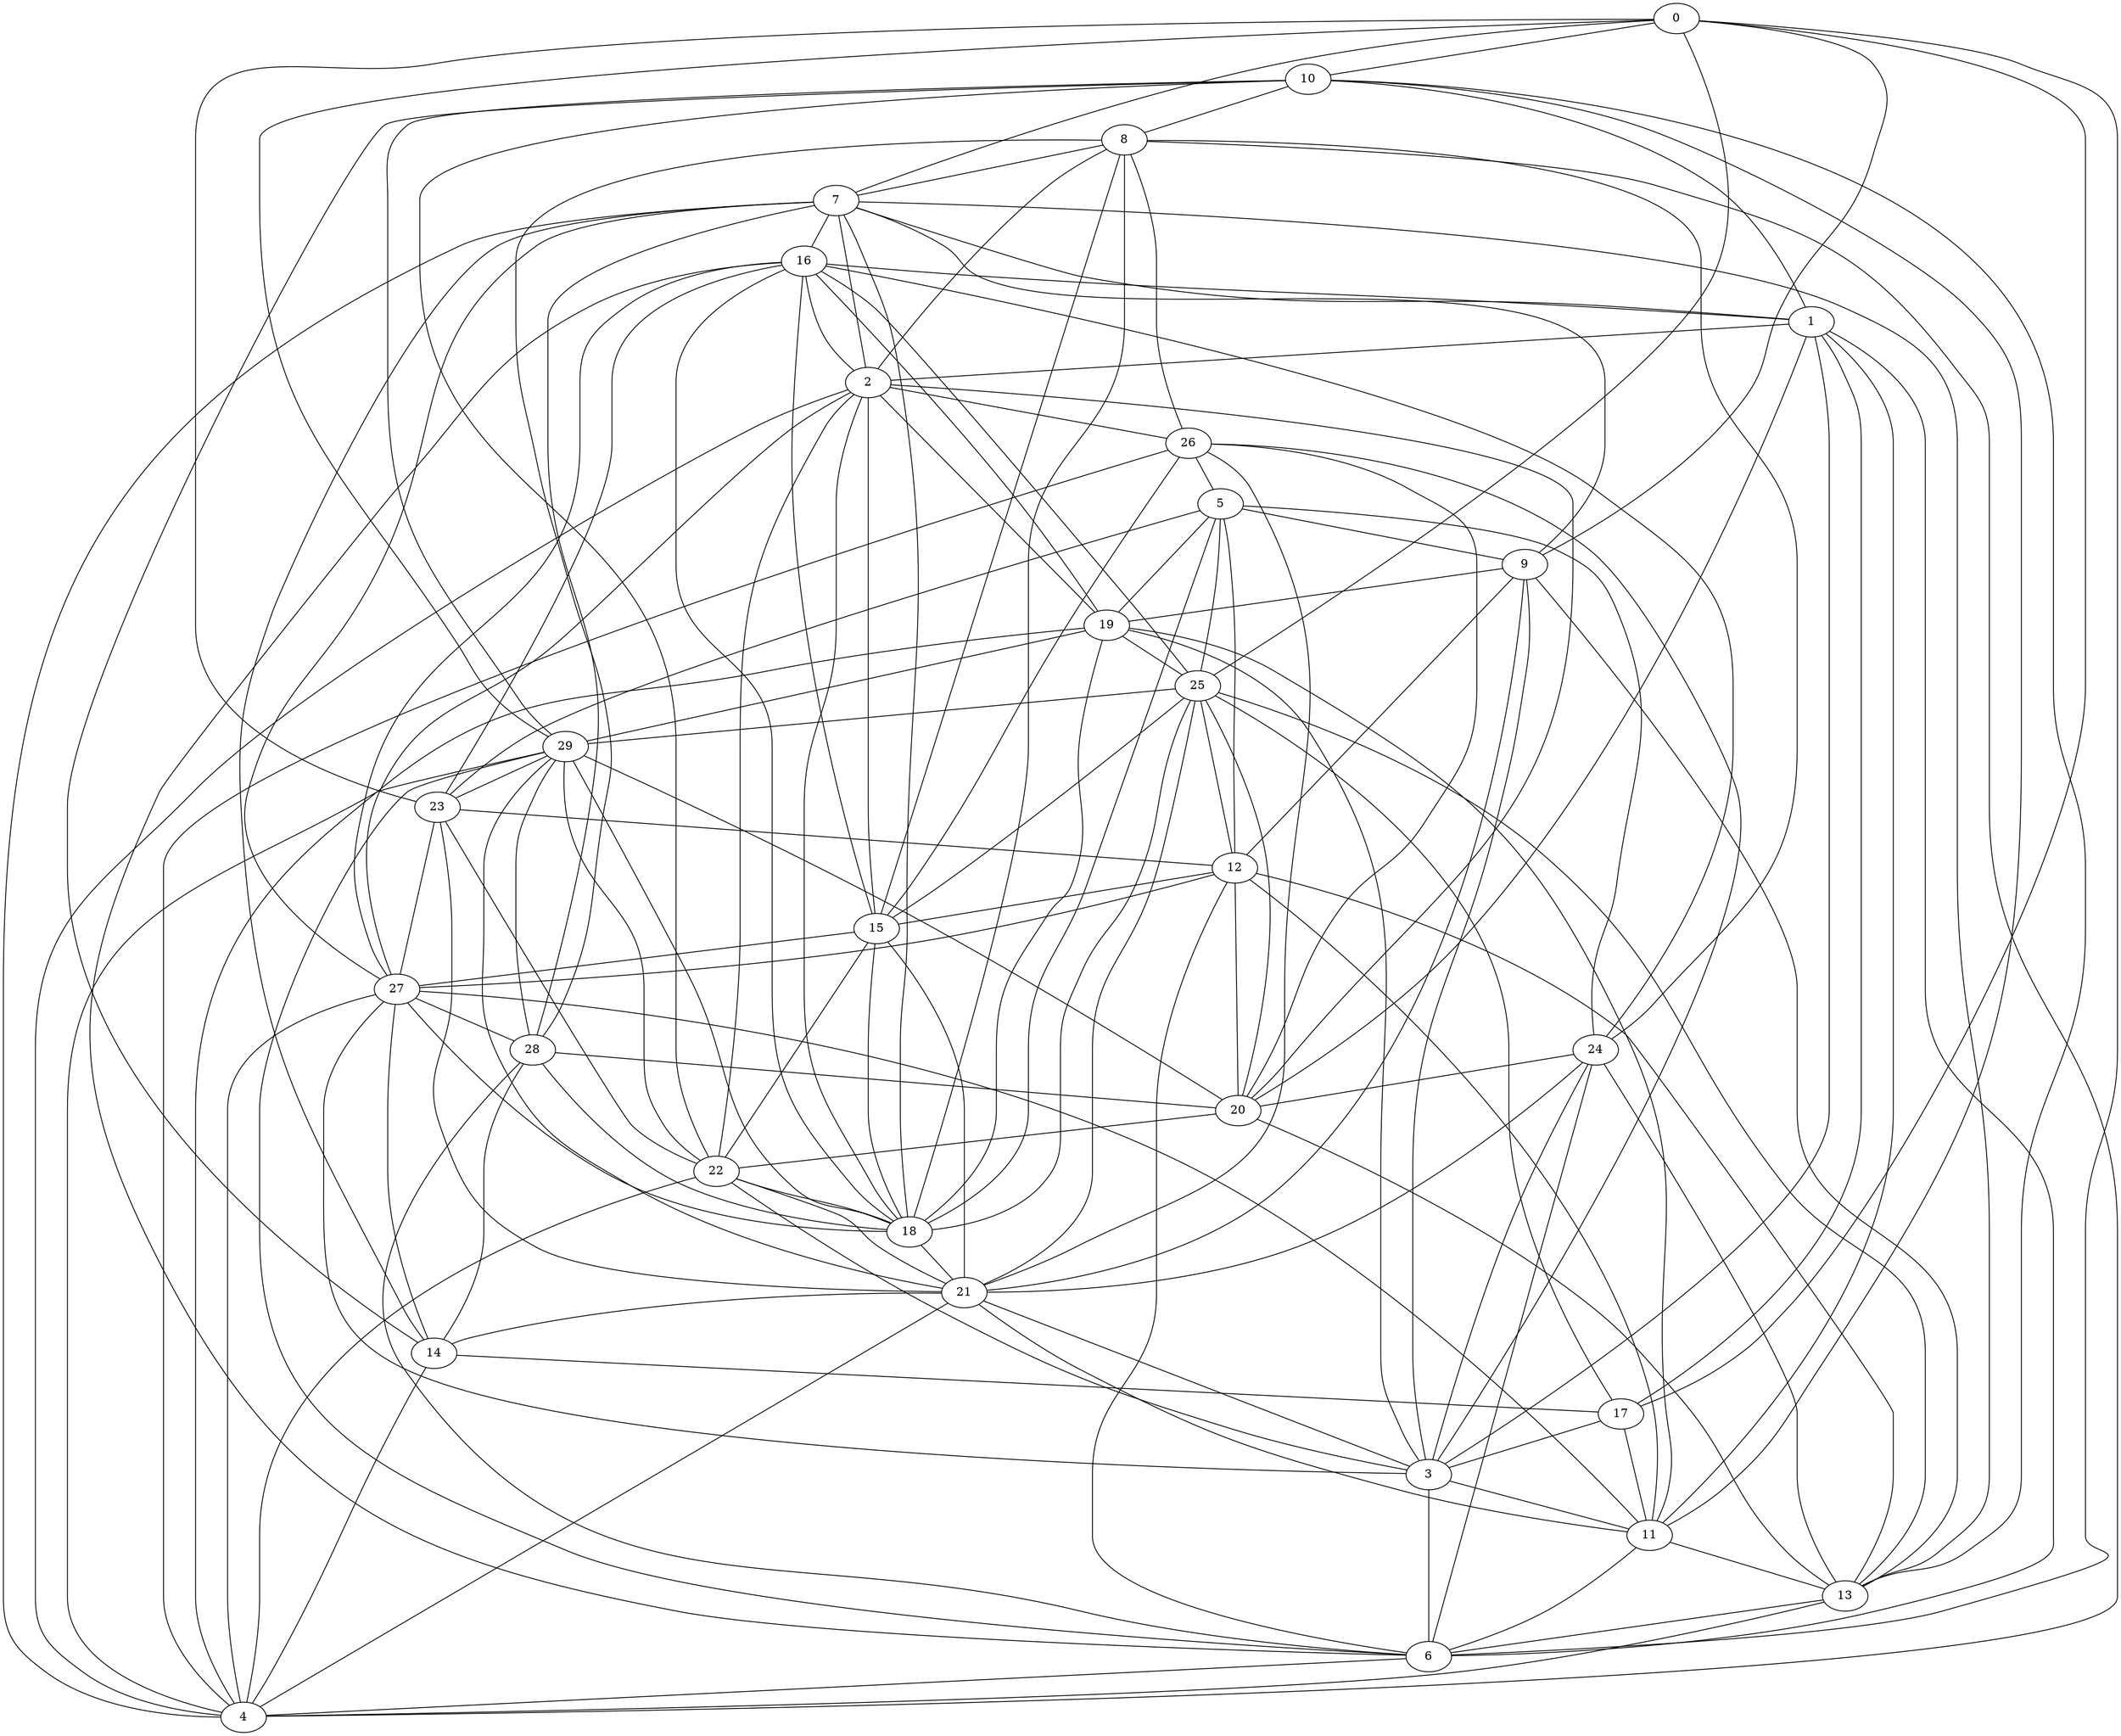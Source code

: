 strict graph G {
0;
1;
2;
3;
4;
5;
6;
7;
8;
9;
10;
11;
12;
13;
14;
15;
16;
17;
18;
19;
20;
21;
22;
23;
24;
25;
26;
27;
28;
29;
22 -- 15;
1 -- 10;
18 -- 27;
10 -- 14;
27 -- 28;
22 -- 2;
7 -- 13;
4 -- 26;
8 -- 15;
29 -- 18;
4 -- 2;
27 -- 14;
6 -- 3;
25 -- 18;
21 -- 23;
21 -- 14;
3 -- 9;
29 -- 23;
5 -- 18;
21 -- 15;
24 -- 6;
18 -- 19;
8 -- 7;
20 -- 12;
28 -- 8;
29 -- 4;
26 -- 8;
15 -- 18;
4 -- 8;
13 -- 12;
15 -- 2;
19 -- 25;
24 -- 13;
28 -- 14;
4 -- 19;
18 -- 21;
28 -- 7;
13 -- 9;
21 -- 26;
18 -- 28;
0 -- 17;
25 -- 13;
11 -- 10;
29 -- 19;
25 -- 5;
27 -- 3;
5 -- 24;
15 -- 25;
27 -- 12;
16 -- 1;
12 -- 15;
29 -- 21;
16 -- 19;
25 -- 29;
15 -- 27;
6 -- 4;
17 -- 3;
4 -- 14;
14 -- 17;
20 -- 29;
3 -- 26;
7 -- 14;
27 -- 2;
12 -- 9;
28 -- 20;
10 -- 8;
5 -- 23;
9 -- 19;
16 -- 23;
1 -- 7;
13 -- 10;
13 -- 6;
27 -- 11;
4 -- 13;
26 -- 15;
13 -- 20;
25 -- 12;
16 -- 18;
0 -- 10;
3 -- 11;
2 -- 26;
28 -- 29;
29 -- 22;
11 -- 6;
4 -- 21;
11 -- 13;
23 -- 27;
21 -- 11;
6 -- 29;
24 -- 3;
9 -- 0;
8 -- 18;
1 -- 3;
18 -- 2;
2 -- 8;
25 -- 21;
25 -- 17;
0 -- 25;
5 -- 9;
3 -- 19;
22 -- 23;
7 -- 16;
7 -- 4;
6 -- 28;
22 -- 18;
0 -- 23;
20 -- 25;
24 -- 20;
24 -- 16;
1 -- 2;
24 -- 21;
3 -- 21;
16 -- 27;
10 -- 29;
20 -- 22;
15 -- 16;
20 -- 1;
11 -- 19;
9 -- 7;
20 -- 2;
29 -- 0;
11 -- 12;
5 -- 12;
10 -- 22;
22 -- 4;
21 -- 9;
2 -- 19;
26 -- 5;
16 -- 6;
16 -- 25;
11 -- 1;
6 -- 12;
18 -- 7;
17 -- 1;
6 -- 0;
1 -- 6;
2 -- 7;
21 -- 22;
11 -- 17;
20 -- 26;
23 -- 12;
5 -- 19;
8 -- 24;
27 -- 4;
7 -- 0;
27 -- 7;
16 -- 2;
3 -- 22;
}
